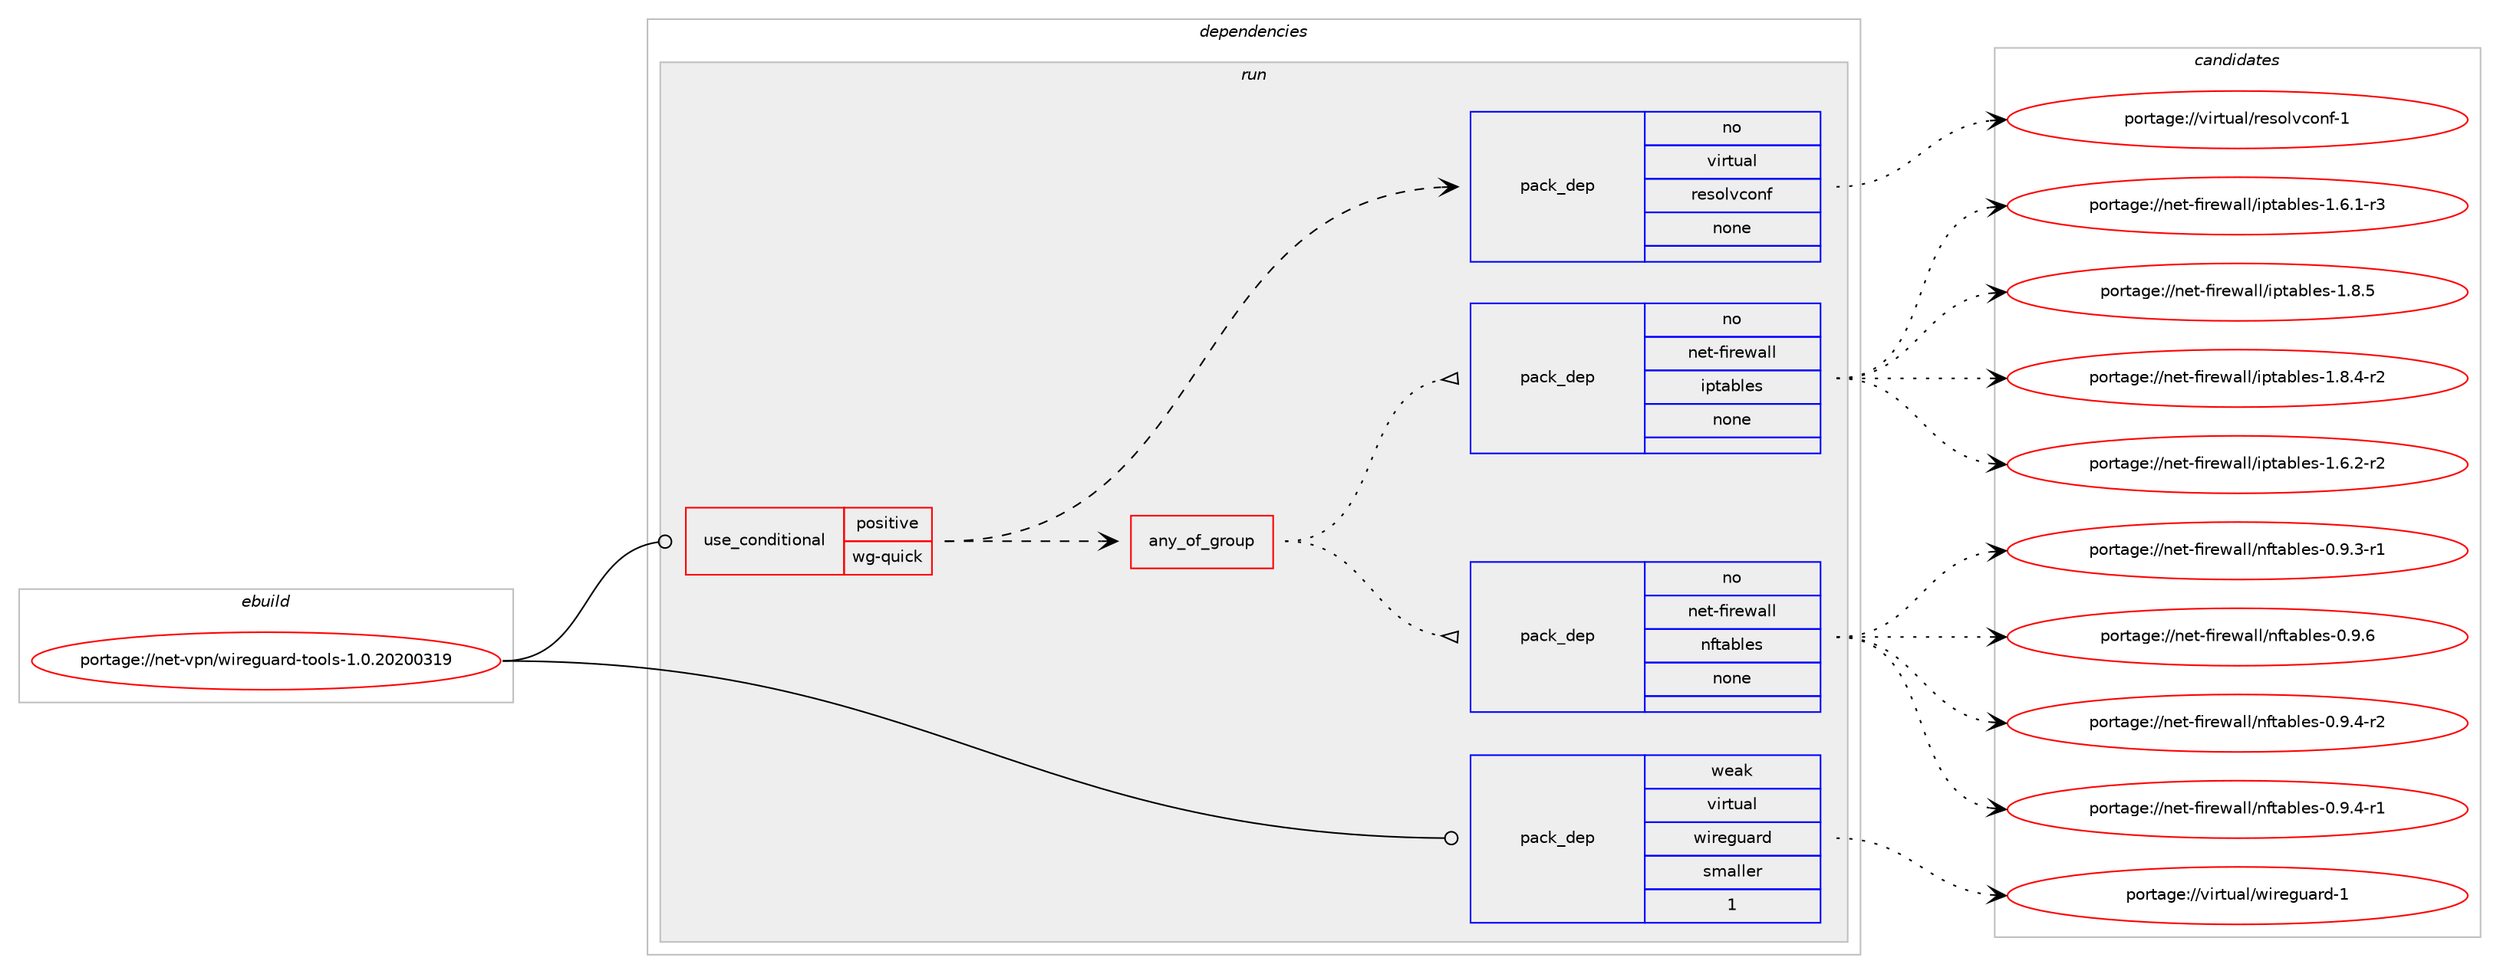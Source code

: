 digraph prolog {

# *************
# Graph options
# *************

newrank=true;
concentrate=true;
compound=true;
graph [rankdir=LR,fontname=Helvetica,fontsize=10,ranksep=1.5];#, ranksep=2.5, nodesep=0.2];
edge  [arrowhead=vee];
node  [fontname=Helvetica,fontsize=10];

# **********
# The ebuild
# **********

subgraph cluster_leftcol {
color=gray;
rank=same;
label=<<i>ebuild</i>>;
id [label="portage://net-vpn/wireguard-tools-1.0.20200319", color=red, width=4, href="../net-vpn/wireguard-tools-1.0.20200319.svg"];
}

# ****************
# The dependencies
# ****************

subgraph cluster_midcol {
color=gray;
label=<<i>dependencies</i>>;
subgraph cluster_compile {
fillcolor="#eeeeee";
style=filled;
label=<<i>compile</i>>;
}
subgraph cluster_compileandrun {
fillcolor="#eeeeee";
style=filled;
label=<<i>compile and run</i>>;
}
subgraph cluster_run {
fillcolor="#eeeeee";
style=filled;
label=<<i>run</i>>;
subgraph cond548 {
dependency5806 [label=<<TABLE BORDER="0" CELLBORDER="1" CELLSPACING="0" CELLPADDING="4"><TR><TD ROWSPAN="3" CELLPADDING="10">use_conditional</TD></TR><TR><TD>positive</TD></TR><TR><TD>wg-quick</TD></TR></TABLE>>, shape=none, color=red];
subgraph any62 {
dependency5807 [label=<<TABLE BORDER="0" CELLBORDER="1" CELLSPACING="0" CELLPADDING="4"><TR><TD CELLPADDING="10">any_of_group</TD></TR></TABLE>>, shape=none, color=red];subgraph pack5194 {
dependency5808 [label=<<TABLE BORDER="0" CELLBORDER="1" CELLSPACING="0" CELLPADDING="4" WIDTH="220"><TR><TD ROWSPAN="6" CELLPADDING="30">pack_dep</TD></TR><TR><TD WIDTH="110">no</TD></TR><TR><TD>net-firewall</TD></TR><TR><TD>nftables</TD></TR><TR><TD>none</TD></TR><TR><TD></TD></TR></TABLE>>, shape=none, color=blue];
}
dependency5807:e -> dependency5808:w [weight=20,style="dotted",arrowhead="oinv"];
subgraph pack5195 {
dependency5809 [label=<<TABLE BORDER="0" CELLBORDER="1" CELLSPACING="0" CELLPADDING="4" WIDTH="220"><TR><TD ROWSPAN="6" CELLPADDING="30">pack_dep</TD></TR><TR><TD WIDTH="110">no</TD></TR><TR><TD>net-firewall</TD></TR><TR><TD>iptables</TD></TR><TR><TD>none</TD></TR><TR><TD></TD></TR></TABLE>>, shape=none, color=blue];
}
dependency5807:e -> dependency5809:w [weight=20,style="dotted",arrowhead="oinv"];
}
dependency5806:e -> dependency5807:w [weight=20,style="dashed",arrowhead="vee"];
subgraph pack5196 {
dependency5810 [label=<<TABLE BORDER="0" CELLBORDER="1" CELLSPACING="0" CELLPADDING="4" WIDTH="220"><TR><TD ROWSPAN="6" CELLPADDING="30">pack_dep</TD></TR><TR><TD WIDTH="110">no</TD></TR><TR><TD>virtual</TD></TR><TR><TD>resolvconf</TD></TR><TR><TD>none</TD></TR><TR><TD></TD></TR></TABLE>>, shape=none, color=blue];
}
dependency5806:e -> dependency5810:w [weight=20,style="dashed",arrowhead="vee"];
}
id:e -> dependency5806:w [weight=20,style="solid",arrowhead="odot"];
subgraph pack5197 {
dependency5811 [label=<<TABLE BORDER="0" CELLBORDER="1" CELLSPACING="0" CELLPADDING="4" WIDTH="220"><TR><TD ROWSPAN="6" CELLPADDING="30">pack_dep</TD></TR><TR><TD WIDTH="110">weak</TD></TR><TR><TD>virtual</TD></TR><TR><TD>wireguard</TD></TR><TR><TD>smaller</TD></TR><TR><TD>1</TD></TR></TABLE>>, shape=none, color=blue];
}
id:e -> dependency5811:w [weight=20,style="solid",arrowhead="odot"];
}
}

# **************
# The candidates
# **************

subgraph cluster_choices {
rank=same;
color=gray;
label=<<i>candidates</i>>;

subgraph choice5194 {
color=black;
nodesep=1;
choice1101011164510210511410111997108108471101021169798108101115454846574654 [label="portage://net-firewall/nftables-0.9.6", color=red, width=4,href="../net-firewall/nftables-0.9.6.svg"];
choice11010111645102105114101119971081084711010211697981081011154548465746524511450 [label="portage://net-firewall/nftables-0.9.4-r2", color=red, width=4,href="../net-firewall/nftables-0.9.4-r2.svg"];
choice11010111645102105114101119971081084711010211697981081011154548465746524511449 [label="portage://net-firewall/nftables-0.9.4-r1", color=red, width=4,href="../net-firewall/nftables-0.9.4-r1.svg"];
choice11010111645102105114101119971081084711010211697981081011154548465746514511449 [label="portage://net-firewall/nftables-0.9.3-r1", color=red, width=4,href="../net-firewall/nftables-0.9.3-r1.svg"];
dependency5808:e -> choice1101011164510210511410111997108108471101021169798108101115454846574654:w [style=dotted,weight="100"];
dependency5808:e -> choice11010111645102105114101119971081084711010211697981081011154548465746524511450:w [style=dotted,weight="100"];
dependency5808:e -> choice11010111645102105114101119971081084711010211697981081011154548465746524511449:w [style=dotted,weight="100"];
dependency5808:e -> choice11010111645102105114101119971081084711010211697981081011154548465746514511449:w [style=dotted,weight="100"];
}
subgraph choice5195 {
color=black;
nodesep=1;
choice1101011164510210511410111997108108471051121169798108101115454946564653 [label="portage://net-firewall/iptables-1.8.5", color=red, width=4,href="../net-firewall/iptables-1.8.5.svg"];
choice11010111645102105114101119971081084710511211697981081011154549465646524511450 [label="portage://net-firewall/iptables-1.8.4-r2", color=red, width=4,href="../net-firewall/iptables-1.8.4-r2.svg"];
choice11010111645102105114101119971081084710511211697981081011154549465446504511450 [label="portage://net-firewall/iptables-1.6.2-r2", color=red, width=4,href="../net-firewall/iptables-1.6.2-r2.svg"];
choice11010111645102105114101119971081084710511211697981081011154549465446494511451 [label="portage://net-firewall/iptables-1.6.1-r3", color=red, width=4,href="../net-firewall/iptables-1.6.1-r3.svg"];
dependency5809:e -> choice1101011164510210511410111997108108471051121169798108101115454946564653:w [style=dotted,weight="100"];
dependency5809:e -> choice11010111645102105114101119971081084710511211697981081011154549465646524511450:w [style=dotted,weight="100"];
dependency5809:e -> choice11010111645102105114101119971081084710511211697981081011154549465446504511450:w [style=dotted,weight="100"];
dependency5809:e -> choice11010111645102105114101119971081084710511211697981081011154549465446494511451:w [style=dotted,weight="100"];
}
subgraph choice5196 {
color=black;
nodesep=1;
choice1181051141161179710847114101115111108118991111101024549 [label="portage://virtual/resolvconf-1", color=red, width=4,href="../virtual/resolvconf-1.svg"];
dependency5810:e -> choice1181051141161179710847114101115111108118991111101024549:w [style=dotted,weight="100"];
}
subgraph choice5197 {
color=black;
nodesep=1;
choice1181051141161179710847119105114101103117971141004549 [label="portage://virtual/wireguard-1", color=red, width=4,href="../virtual/wireguard-1.svg"];
dependency5811:e -> choice1181051141161179710847119105114101103117971141004549:w [style=dotted,weight="100"];
}
}

}
